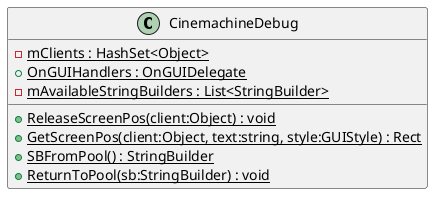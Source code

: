 @startuml
class CinemachineDebug {
    {static} - mClients : HashSet<Object>
    + {static} ReleaseScreenPos(client:Object) : void
    + {static} GetScreenPos(client:Object, text:string, style:GUIStyle) : Rect
    + {static} OnGUIHandlers : OnGUIDelegate
    - {static} mAvailableStringBuilders : List<StringBuilder>
    + {static} SBFromPool() : StringBuilder
    + {static} ReturnToPool(sb:StringBuilder) : void
}
@enduml
